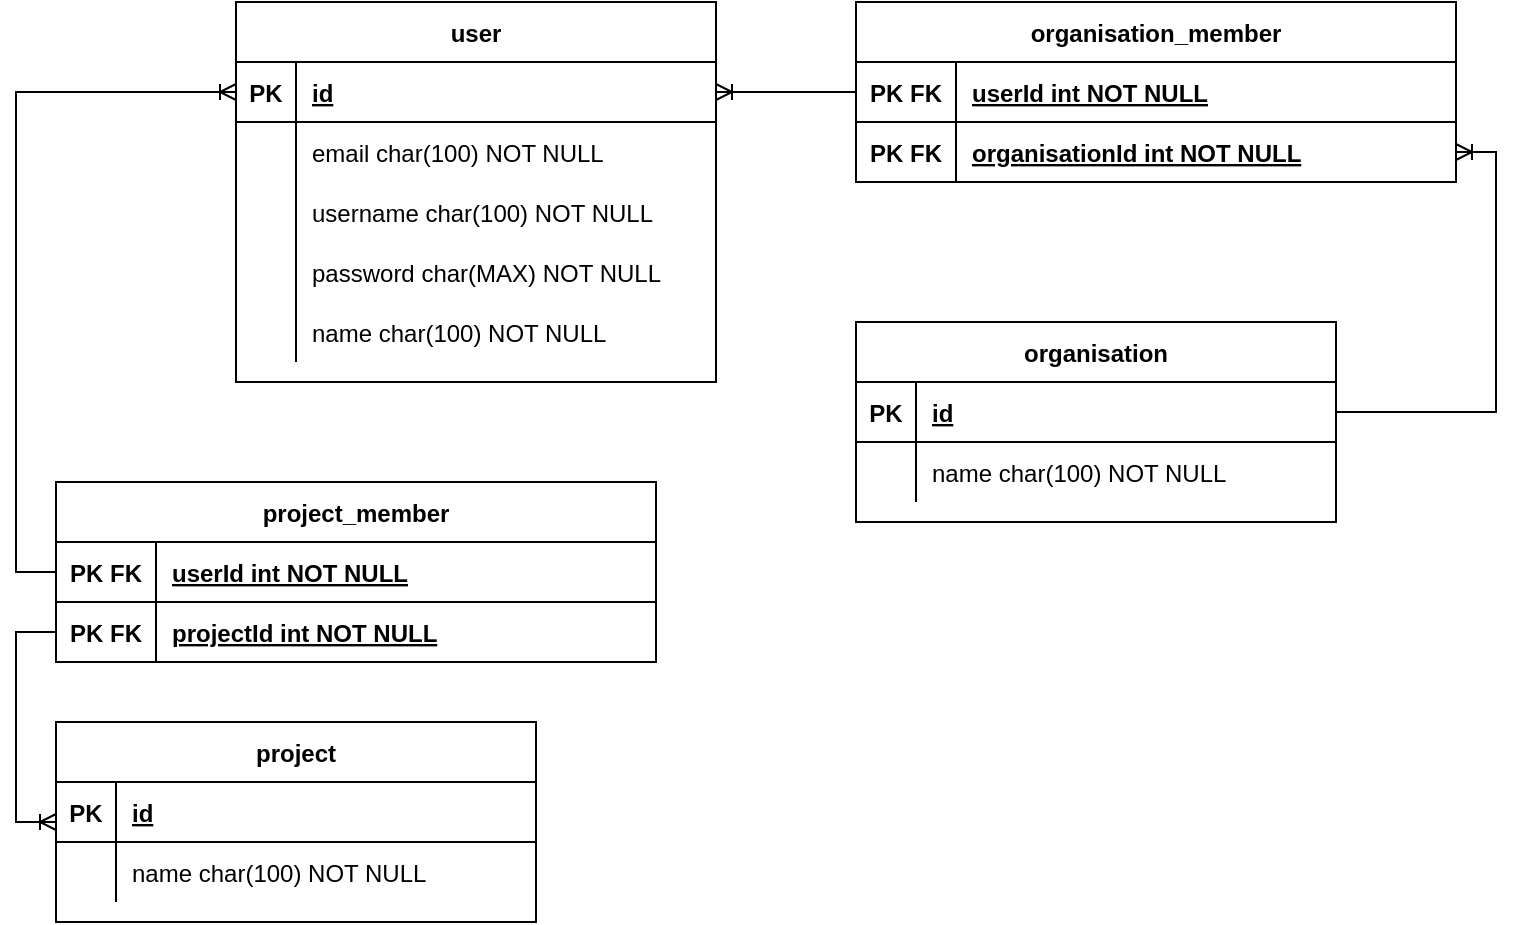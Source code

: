 <mxfile version="14.0.0"><diagram id="xgj4jZMz4dkBvyIzLgxQ" name="Page-1"><mxGraphModel dx="2021" dy="1155" grid="1" gridSize="10" guides="1" tooltips="1" connect="1" arrows="1" fold="1" page="1" pageScale="1" pageWidth="827" pageHeight="1169" math="0" shadow="0"><root><mxCell id="0"/><mxCell id="1" parent="0"/><mxCell id="4J1fDegy4bOCSST7onML-1" value="project" style="shape=table;startSize=30;container=1;collapsible=1;childLayout=tableLayout;fixedRows=1;rowLines=0;fontStyle=1;align=center;resizeLast=1;" parent="1" vertex="1"><mxGeometry x="40" y="400" width="240" height="100" as="geometry"/></mxCell><mxCell id="4J1fDegy4bOCSST7onML-2" value="" style="shape=partialRectangle;collapsible=0;dropTarget=0;pointerEvents=0;fillColor=none;top=0;left=0;bottom=1;right=0;points=[[0,0.5],[1,0.5]];portConstraint=eastwest;" parent="4J1fDegy4bOCSST7onML-1" vertex="1"><mxGeometry y="30" width="240" height="30" as="geometry"/></mxCell><mxCell id="4J1fDegy4bOCSST7onML-3" value="PK" style="shape=partialRectangle;connectable=0;fillColor=none;top=0;left=0;bottom=0;right=0;fontStyle=1;overflow=hidden;" parent="4J1fDegy4bOCSST7onML-2" vertex="1"><mxGeometry width="30" height="30" as="geometry"/></mxCell><mxCell id="4J1fDegy4bOCSST7onML-4" value="id" style="shape=partialRectangle;connectable=0;fillColor=none;top=0;left=0;bottom=0;right=0;align=left;spacingLeft=6;fontStyle=5;overflow=hidden;" parent="4J1fDegy4bOCSST7onML-2" vertex="1"><mxGeometry x="30" width="210" height="30" as="geometry"/></mxCell><mxCell id="4J1fDegy4bOCSST7onML-5" value="" style="shape=partialRectangle;collapsible=0;dropTarget=0;pointerEvents=0;fillColor=none;top=0;left=0;bottom=0;right=0;points=[[0,0.5],[1,0.5]];portConstraint=eastwest;" parent="4J1fDegy4bOCSST7onML-1" vertex="1"><mxGeometry y="60" width="240" height="30" as="geometry"/></mxCell><mxCell id="4J1fDegy4bOCSST7onML-6" value="" style="shape=partialRectangle;connectable=0;fillColor=none;top=0;left=0;bottom=0;right=0;editable=1;overflow=hidden;" parent="4J1fDegy4bOCSST7onML-5" vertex="1"><mxGeometry width="30" height="30" as="geometry"/></mxCell><mxCell id="4J1fDegy4bOCSST7onML-7" value="name char(100) NOT NULL" style="shape=partialRectangle;connectable=0;fillColor=none;top=0;left=0;bottom=0;right=0;align=left;spacingLeft=6;overflow=hidden;" parent="4J1fDegy4bOCSST7onML-5" vertex="1"><mxGeometry x="30" width="210" height="30" as="geometry"/></mxCell><mxCell id="zQQ0-Q1vPtA4NBPoMvPI-4" value="user" style="shape=table;startSize=30;container=1;collapsible=1;childLayout=tableLayout;fixedRows=1;rowLines=0;fontStyle=1;align=center;resizeLast=1;" vertex="1" parent="1"><mxGeometry x="130" y="40" width="240" height="190" as="geometry"/></mxCell><mxCell id="zQQ0-Q1vPtA4NBPoMvPI-5" value="" style="shape=partialRectangle;collapsible=0;dropTarget=0;pointerEvents=0;fillColor=none;top=0;left=0;bottom=1;right=0;points=[[0,0.5],[1,0.5]];portConstraint=eastwest;" vertex="1" parent="zQQ0-Q1vPtA4NBPoMvPI-4"><mxGeometry y="30" width="240" height="30" as="geometry"/></mxCell><mxCell id="zQQ0-Q1vPtA4NBPoMvPI-6" value="PK" style="shape=partialRectangle;connectable=0;fillColor=none;top=0;left=0;bottom=0;right=0;fontStyle=1;overflow=hidden;" vertex="1" parent="zQQ0-Q1vPtA4NBPoMvPI-5"><mxGeometry width="30" height="30" as="geometry"/></mxCell><mxCell id="zQQ0-Q1vPtA4NBPoMvPI-7" value="id" style="shape=partialRectangle;connectable=0;fillColor=none;top=0;left=0;bottom=0;right=0;align=left;spacingLeft=6;fontStyle=5;overflow=hidden;" vertex="1" parent="zQQ0-Q1vPtA4NBPoMvPI-5"><mxGeometry x="30" width="210" height="30" as="geometry"/></mxCell><mxCell id="zQQ0-Q1vPtA4NBPoMvPI-8" value="" style="shape=partialRectangle;collapsible=0;dropTarget=0;pointerEvents=0;fillColor=none;top=0;left=0;bottom=0;right=0;points=[[0,0.5],[1,0.5]];portConstraint=eastwest;" vertex="1" parent="zQQ0-Q1vPtA4NBPoMvPI-4"><mxGeometry y="60" width="240" height="30" as="geometry"/></mxCell><mxCell id="zQQ0-Q1vPtA4NBPoMvPI-9" value="" style="shape=partialRectangle;connectable=0;fillColor=none;top=0;left=0;bottom=0;right=0;editable=1;overflow=hidden;" vertex="1" parent="zQQ0-Q1vPtA4NBPoMvPI-8"><mxGeometry width="30" height="30" as="geometry"/></mxCell><mxCell id="zQQ0-Q1vPtA4NBPoMvPI-10" value="email char(100) NOT NULL" style="shape=partialRectangle;connectable=0;fillColor=none;top=0;left=0;bottom=0;right=0;align=left;spacingLeft=6;overflow=hidden;" vertex="1" parent="zQQ0-Q1vPtA4NBPoMvPI-8"><mxGeometry x="30" width="210" height="30" as="geometry"/></mxCell><mxCell id="zQQ0-Q1vPtA4NBPoMvPI-11" value="" style="shape=partialRectangle;collapsible=0;dropTarget=0;pointerEvents=0;fillColor=none;top=0;left=0;bottom=0;right=0;points=[[0,0.5],[1,0.5]];portConstraint=eastwest;" vertex="1" parent="zQQ0-Q1vPtA4NBPoMvPI-4"><mxGeometry y="90" width="240" height="30" as="geometry"/></mxCell><mxCell id="zQQ0-Q1vPtA4NBPoMvPI-12" value="" style="shape=partialRectangle;connectable=0;fillColor=none;top=0;left=0;bottom=0;right=0;editable=1;overflow=hidden;" vertex="1" parent="zQQ0-Q1vPtA4NBPoMvPI-11"><mxGeometry width="30" height="30" as="geometry"/></mxCell><mxCell id="zQQ0-Q1vPtA4NBPoMvPI-13" value="username char(100) NOT NULL" style="shape=partialRectangle;connectable=0;fillColor=none;top=0;left=0;bottom=0;right=0;align=left;spacingLeft=6;overflow=hidden;" vertex="1" parent="zQQ0-Q1vPtA4NBPoMvPI-11"><mxGeometry x="30" width="210" height="30" as="geometry"/></mxCell><mxCell id="zQQ0-Q1vPtA4NBPoMvPI-14" value="" style="shape=partialRectangle;collapsible=0;dropTarget=0;pointerEvents=0;fillColor=none;top=0;left=0;bottom=0;right=0;points=[[0,0.5],[1,0.5]];portConstraint=eastwest;" vertex="1" parent="zQQ0-Q1vPtA4NBPoMvPI-4"><mxGeometry y="120" width="240" height="30" as="geometry"/></mxCell><mxCell id="zQQ0-Q1vPtA4NBPoMvPI-15" value="" style="shape=partialRectangle;connectable=0;fillColor=none;top=0;left=0;bottom=0;right=0;editable=1;overflow=hidden;" vertex="1" parent="zQQ0-Q1vPtA4NBPoMvPI-14"><mxGeometry width="30" height="30" as="geometry"/></mxCell><mxCell id="zQQ0-Q1vPtA4NBPoMvPI-16" value="password char(MAX) NOT NULL" style="shape=partialRectangle;connectable=0;fillColor=none;top=0;left=0;bottom=0;right=0;align=left;spacingLeft=6;overflow=hidden;" vertex="1" parent="zQQ0-Q1vPtA4NBPoMvPI-14"><mxGeometry x="30" width="210" height="30" as="geometry"/></mxCell><mxCell id="zQQ0-Q1vPtA4NBPoMvPI-17" value="" style="shape=partialRectangle;collapsible=0;dropTarget=0;pointerEvents=0;fillColor=none;top=0;left=0;bottom=0;right=0;points=[[0,0.5],[1,0.5]];portConstraint=eastwest;" vertex="1" parent="zQQ0-Q1vPtA4NBPoMvPI-4"><mxGeometry y="150" width="240" height="30" as="geometry"/></mxCell><mxCell id="zQQ0-Q1vPtA4NBPoMvPI-18" value="" style="shape=partialRectangle;connectable=0;fillColor=none;top=0;left=0;bottom=0;right=0;editable=1;overflow=hidden;" vertex="1" parent="zQQ0-Q1vPtA4NBPoMvPI-17"><mxGeometry width="30" height="30" as="geometry"/></mxCell><mxCell id="zQQ0-Q1vPtA4NBPoMvPI-19" value="name char(100) NOT NULL" style="shape=partialRectangle;connectable=0;fillColor=none;top=0;left=0;bottom=0;right=0;align=left;spacingLeft=6;overflow=hidden;" vertex="1" parent="zQQ0-Q1vPtA4NBPoMvPI-17"><mxGeometry x="30" width="210" height="30" as="geometry"/></mxCell><mxCell id="zQQ0-Q1vPtA4NBPoMvPI-20" value="organisation" style="shape=table;startSize=30;container=1;collapsible=1;childLayout=tableLayout;fixedRows=1;rowLines=0;fontStyle=1;align=center;resizeLast=1;" vertex="1" parent="1"><mxGeometry x="440" y="200" width="240" height="100" as="geometry"/></mxCell><mxCell id="zQQ0-Q1vPtA4NBPoMvPI-21" value="" style="shape=partialRectangle;collapsible=0;dropTarget=0;pointerEvents=0;fillColor=none;top=0;left=0;bottom=1;right=0;points=[[0,0.5],[1,0.5]];portConstraint=eastwest;" vertex="1" parent="zQQ0-Q1vPtA4NBPoMvPI-20"><mxGeometry y="30" width="240" height="30" as="geometry"/></mxCell><mxCell id="zQQ0-Q1vPtA4NBPoMvPI-22" value="PK" style="shape=partialRectangle;connectable=0;fillColor=none;top=0;left=0;bottom=0;right=0;fontStyle=1;overflow=hidden;" vertex="1" parent="zQQ0-Q1vPtA4NBPoMvPI-21"><mxGeometry width="30" height="30" as="geometry"/></mxCell><mxCell id="zQQ0-Q1vPtA4NBPoMvPI-23" value="id" style="shape=partialRectangle;connectable=0;fillColor=none;top=0;left=0;bottom=0;right=0;align=left;spacingLeft=6;fontStyle=5;overflow=hidden;" vertex="1" parent="zQQ0-Q1vPtA4NBPoMvPI-21"><mxGeometry x="30" width="210" height="30" as="geometry"/></mxCell><mxCell id="zQQ0-Q1vPtA4NBPoMvPI-24" value="" style="shape=partialRectangle;collapsible=0;dropTarget=0;pointerEvents=0;fillColor=none;top=0;left=0;bottom=0;right=0;points=[[0,0.5],[1,0.5]];portConstraint=eastwest;" vertex="1" parent="zQQ0-Q1vPtA4NBPoMvPI-20"><mxGeometry y="60" width="240" height="30" as="geometry"/></mxCell><mxCell id="zQQ0-Q1vPtA4NBPoMvPI-25" value="" style="shape=partialRectangle;connectable=0;fillColor=none;top=0;left=0;bottom=0;right=0;editable=1;overflow=hidden;" vertex="1" parent="zQQ0-Q1vPtA4NBPoMvPI-24"><mxGeometry width="30" height="30" as="geometry"/></mxCell><mxCell id="zQQ0-Q1vPtA4NBPoMvPI-26" value="name char(100) NOT NULL" style="shape=partialRectangle;connectable=0;fillColor=none;top=0;left=0;bottom=0;right=0;align=left;spacingLeft=6;overflow=hidden;" vertex="1" parent="zQQ0-Q1vPtA4NBPoMvPI-24"><mxGeometry x="30" width="210" height="30" as="geometry"/></mxCell><mxCell id="zQQ0-Q1vPtA4NBPoMvPI-27" value="organisation_member" style="shape=table;startSize=30;container=1;collapsible=1;childLayout=tableLayout;fixedRows=1;rowLines=0;fontStyle=1;align=center;resizeLast=1;" vertex="1" parent="1"><mxGeometry x="440" y="40" width="300" height="90" as="geometry"/></mxCell><mxCell id="zQQ0-Q1vPtA4NBPoMvPI-28" value="" style="shape=partialRectangle;collapsible=0;dropTarget=0;pointerEvents=0;fillColor=none;top=0;left=0;bottom=1;right=0;points=[[0,0.5],[1,0.5]];portConstraint=eastwest;" vertex="1" parent="zQQ0-Q1vPtA4NBPoMvPI-27"><mxGeometry y="30" width="300" height="30" as="geometry"/></mxCell><mxCell id="zQQ0-Q1vPtA4NBPoMvPI-29" value="PK FK" style="shape=partialRectangle;connectable=0;fillColor=none;top=0;left=0;bottom=0;right=0;fontStyle=1;overflow=hidden;" vertex="1" parent="zQQ0-Q1vPtA4NBPoMvPI-28"><mxGeometry width="50" height="30" as="geometry"/></mxCell><mxCell id="zQQ0-Q1vPtA4NBPoMvPI-30" value="userId int NOT NULL" style="shape=partialRectangle;connectable=0;fillColor=none;top=0;left=0;bottom=0;right=0;align=left;spacingLeft=6;fontStyle=5;overflow=hidden;" vertex="1" parent="zQQ0-Q1vPtA4NBPoMvPI-28"><mxGeometry x="50" width="250" height="30" as="geometry"/></mxCell><mxCell id="zQQ0-Q1vPtA4NBPoMvPI-34" value="" style="shape=partialRectangle;collapsible=0;dropTarget=0;pointerEvents=0;fillColor=none;top=0;left=0;bottom=1;right=0;points=[[0,0.5],[1,0.5]];portConstraint=eastwest;" vertex="1" parent="zQQ0-Q1vPtA4NBPoMvPI-27"><mxGeometry y="60" width="300" height="30" as="geometry"/></mxCell><mxCell id="zQQ0-Q1vPtA4NBPoMvPI-35" value="PK FK" style="shape=partialRectangle;connectable=0;fillColor=none;top=0;left=0;bottom=0;right=0;fontStyle=1;overflow=hidden;" vertex="1" parent="zQQ0-Q1vPtA4NBPoMvPI-34"><mxGeometry width="50" height="30" as="geometry"/></mxCell><mxCell id="zQQ0-Q1vPtA4NBPoMvPI-36" value="organisationId int NOT NULL" style="shape=partialRectangle;connectable=0;fillColor=none;top=0;left=0;bottom=0;right=0;align=left;spacingLeft=6;fontStyle=5;overflow=hidden;" vertex="1" parent="zQQ0-Q1vPtA4NBPoMvPI-34"><mxGeometry x="50" width="250" height="30" as="geometry"/></mxCell><mxCell id="zQQ0-Q1vPtA4NBPoMvPI-40" style="edgeStyle=orthogonalEdgeStyle;rounded=0;orthogonalLoop=1;jettySize=auto;html=1;exitX=1;exitY=0.5;exitDx=0;exitDy=0;entryX=1;entryY=0.5;entryDx=0;entryDy=0;endArrow=ERoneToMany;endFill=0;" edge="1" parent="1" source="zQQ0-Q1vPtA4NBPoMvPI-21" target="zQQ0-Q1vPtA4NBPoMvPI-34"><mxGeometry relative="1" as="geometry"/></mxCell><mxCell id="zQQ0-Q1vPtA4NBPoMvPI-41" style="edgeStyle=orthogonalEdgeStyle;rounded=0;orthogonalLoop=1;jettySize=auto;html=1;exitX=0;exitY=0.5;exitDx=0;exitDy=0;entryX=1;entryY=0.5;entryDx=0;entryDy=0;endArrow=ERoneToMany;endFill=0;" edge="1" parent="1" source="zQQ0-Q1vPtA4NBPoMvPI-28" target="zQQ0-Q1vPtA4NBPoMvPI-5"><mxGeometry relative="1" as="geometry"/></mxCell><mxCell id="zQQ0-Q1vPtA4NBPoMvPI-49" value="project_member" style="shape=table;startSize=30;container=1;collapsible=1;childLayout=tableLayout;fixedRows=1;rowLines=0;fontStyle=1;align=center;resizeLast=1;" vertex="1" parent="1"><mxGeometry x="40" y="280" width="300" height="90" as="geometry"/></mxCell><mxCell id="zQQ0-Q1vPtA4NBPoMvPI-50" value="" style="shape=partialRectangle;collapsible=0;dropTarget=0;pointerEvents=0;fillColor=none;top=0;left=0;bottom=1;right=0;points=[[0,0.5],[1,0.5]];portConstraint=eastwest;" vertex="1" parent="zQQ0-Q1vPtA4NBPoMvPI-49"><mxGeometry y="30" width="300" height="30" as="geometry"/></mxCell><mxCell id="zQQ0-Q1vPtA4NBPoMvPI-51" value="PK FK" style="shape=partialRectangle;connectable=0;fillColor=none;top=0;left=0;bottom=0;right=0;fontStyle=1;overflow=hidden;" vertex="1" parent="zQQ0-Q1vPtA4NBPoMvPI-50"><mxGeometry width="50" height="30" as="geometry"/></mxCell><mxCell id="zQQ0-Q1vPtA4NBPoMvPI-52" value="userId int NOT NULL" style="shape=partialRectangle;connectable=0;fillColor=none;top=0;left=0;bottom=0;right=0;align=left;spacingLeft=6;fontStyle=5;overflow=hidden;" vertex="1" parent="zQQ0-Q1vPtA4NBPoMvPI-50"><mxGeometry x="50" width="250" height="30" as="geometry"/></mxCell><mxCell id="zQQ0-Q1vPtA4NBPoMvPI-53" value="" style="shape=partialRectangle;collapsible=0;dropTarget=0;pointerEvents=0;fillColor=none;top=0;left=0;bottom=1;right=0;points=[[0,0.5],[1,0.5]];portConstraint=eastwest;" vertex="1" parent="zQQ0-Q1vPtA4NBPoMvPI-49"><mxGeometry y="60" width="300" height="30" as="geometry"/></mxCell><mxCell id="zQQ0-Q1vPtA4NBPoMvPI-54" value="PK FK" style="shape=partialRectangle;connectable=0;fillColor=none;top=0;left=0;bottom=0;right=0;fontStyle=1;overflow=hidden;" vertex="1" parent="zQQ0-Q1vPtA4NBPoMvPI-53"><mxGeometry width="50" height="30" as="geometry"/></mxCell><mxCell id="zQQ0-Q1vPtA4NBPoMvPI-55" value="projectId int NOT NULL" style="shape=partialRectangle;connectable=0;fillColor=none;top=0;left=0;bottom=0;right=0;align=left;spacingLeft=6;fontStyle=5;overflow=hidden;" vertex="1" parent="zQQ0-Q1vPtA4NBPoMvPI-53"><mxGeometry x="50" width="250" height="30" as="geometry"/></mxCell><mxCell id="zQQ0-Q1vPtA4NBPoMvPI-57" style="edgeStyle=orthogonalEdgeStyle;rounded=0;orthogonalLoop=1;jettySize=auto;html=1;exitX=0;exitY=0.5;exitDx=0;exitDy=0;entryX=0;entryY=0.5;entryDx=0;entryDy=0;endArrow=ERoneToMany;endFill=0;" edge="1" parent="1" source="zQQ0-Q1vPtA4NBPoMvPI-50" target="zQQ0-Q1vPtA4NBPoMvPI-5"><mxGeometry relative="1" as="geometry"/></mxCell><mxCell id="zQQ0-Q1vPtA4NBPoMvPI-58" style="edgeStyle=orthogonalEdgeStyle;rounded=0;orthogonalLoop=1;jettySize=auto;html=1;exitX=0;exitY=0.5;exitDx=0;exitDy=0;entryX=0;entryY=0.5;entryDx=0;entryDy=0;endArrow=ERoneToMany;endFill=0;" edge="1" parent="1" source="zQQ0-Q1vPtA4NBPoMvPI-53" target="4J1fDegy4bOCSST7onML-1"><mxGeometry relative="1" as="geometry"/></mxCell></root></mxGraphModel></diagram></mxfile>